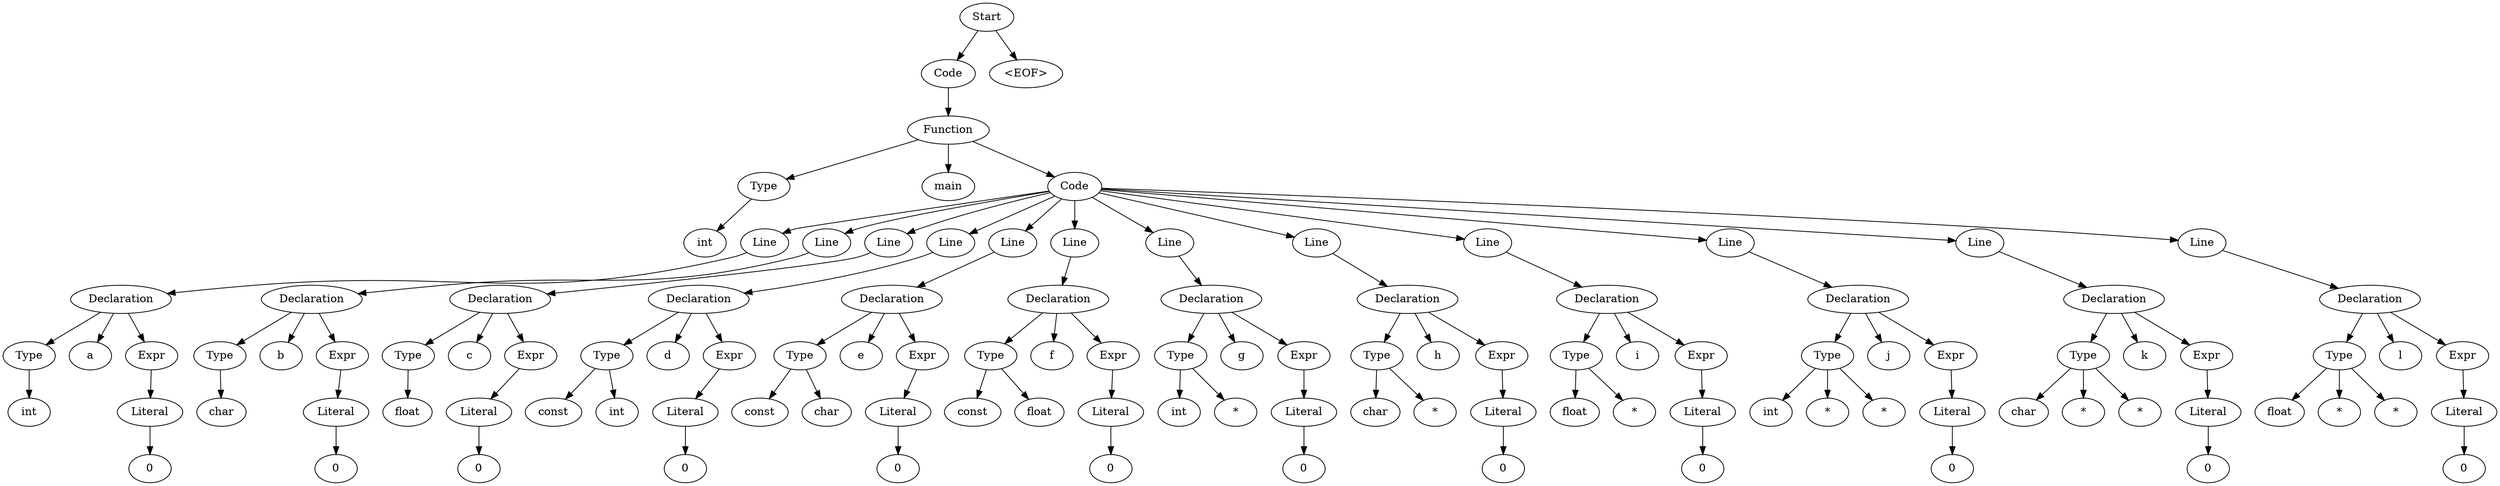 digraph AST {
  "139721060144688" [label="Start"];
  "139721060144688" -> "139721060148000";
  "139721060144688" -> "139721060145168";
  "139721060148000" [label="Code"];
  "139721060148000" -> "139721060145216";
  "139721060145216" [label="Function"];
  "139721060145216" -> "139721060145408";
  "139721060145216" -> "139721060144928";
  "139721060145216" -> "139721060145552";
  "139721060145408" [label="Type"];
  "139721060145408" -> "139721060145024";
  "139721060145024" [label="int"];
  "139721060144928" [label="main"];
  "139721060145552" [label="Code"];
  "139721060145552" -> "139721060144112";
  "139721060145552" -> "139721060143968";
  "139721060145552" -> "139721060142000";
  "139721060145552" -> "139721060140800";
  "139721060145552" -> "139721060139072";
  "139721060145552" -> "139721060352112";
  "139721060145552" -> "139721060353456";
  "139721060145552" -> "139721060354800";
  "139721060145552" -> "139721060356240";
  "139721060145552" -> "139721060357680";
  "139721060145552" -> "139721060359120";
  "139721060145552" -> "139721060360800";
  "139721060144112" [label="Line"];
  "139721060144112" -> "139721060143920";
  "139721060143920" [label="Declaration"];
  "139721060143920" -> "139721060143776";
  "139721060143920" -> "139721060143584";
  "139721060143920" -> "139721060143056";
  "139721060143776" [label="Type"];
  "139721060143776" -> "139721060143632";
  "139721060143632" [label="int"];
  "139721060143584" [label="a"];
  "139721060143056" [label="Expr"];
  "139721060143056" -> "139721060142960";
  "139721060142960" [label="Literal"];
  "139721060142960" -> "139721060142048";
  "139721060142048" [label="0"];
  "139721060143968" [label="Line"];
  "139721060143968" -> "139721060142912";
  "139721060142912" [label="Declaration"];
  "139721060142912" -> "139721060141808";
  "139721060142912" -> "139721060141616";
  "139721060142912" -> "139721060141088";
  "139721060141808" [label="Type"];
  "139721060141808" -> "139721060141664";
  "139721060141664" [label="char"];
  "139721060141616" [label="b"];
  "139721060141088" [label="Expr"];
  "139721060141088" -> "139721060140992";
  "139721060140992" [label="Literal"];
  "139721060140992" -> "139721060140848";
  "139721060140848" [label="0"];
  "139721060142000" [label="Line"];
  "139721060142000" -> "139721060140944";
  "139721060140944" [label="Declaration"];
  "139721060140944" -> "139721060140608";
  "139721060140944" -> "139721060140080";
  "139721060140944" -> "139721060139552";
  "139721060140608" [label="Type"];
  "139721060140608" -> "139721060140128";
  "139721060140128" [label="float"];
  "139721060140080" [label="c"];
  "139721060139552" [label="Expr"];
  "139721060139552" -> "139721060139456";
  "139721060139456" [label="Literal"];
  "139721060139456" -> "139721060139120";
  "139721060139120" [label="0"];
  "139721060140800" [label="Line"];
  "139721060140800" -> "139721060139216";
  "139721060139216" [label="Declaration"];
  "139721060139216" -> "139721060154672";
  "139721060139216" -> "139721060154048";
  "139721060139216" -> "139721060155152";
  "139721060154672" [label="Type"];
  "139721060154672" -> "139721060153616";
  "139721060154672" -> "139721060154192";
  "139721060153616" [label="const"];
  "139721060154192" [label="int"];
  "139721060154048" [label="d"];
  "139721060155152" [label="Expr"];
  "139721060155152" -> "139721060155248";
  "139721060155248" [label="Literal"];
  "139721060155248" -> "139721060352064";
  "139721060352064" [label="0"];
  "139721060139072" [label="Line"];
  "139721060139072" -> "139721060155296";
  "139721060155296" [label="Declaration"];
  "139721060155296" -> "139721060352304";
  "139721060155296" -> "139721060352496";
  "139721060155296" -> "139721060353168";
  "139721060352304" [label="Type"];
  "139721060352304" -> "139721060352448";
  "139721060352304" -> "139721060352640";
  "139721060352448" [label="const"];
  "139721060352640" [label="char"];
  "139721060352496" [label="e"];
  "139721060353168" [label="Expr"];
  "139721060353168" -> "139721060353264";
  "139721060353264" [label="Literal"];
  "139721060353264" -> "139721060353408";
  "139721060353408" [label="0"];
  "139721060352112" [label="Line"];
  "139721060352112" -> "139721060353312";
  "139721060353312" [label="Declaration"];
  "139721060353312" -> "139721060353648";
  "139721060353312" -> "139721060353840";
  "139721060353312" -> "139721060354512";
  "139721060353648" [label="Type"];
  "139721060353648" -> "139721060353792";
  "139721060353648" -> "139721060353984";
  "139721060353792" [label="const"];
  "139721060353984" [label="float"];
  "139721060353840" [label="f"];
  "139721060354512" [label="Expr"];
  "139721060354512" -> "139721060354608";
  "139721060354608" [label="Literal"];
  "139721060354608" -> "139721060354752";
  "139721060354752" [label="0"];
  "139721060353456" [label="Line"];
  "139721060353456" -> "139721060354656";
  "139721060354656" [label="Declaration"];
  "139721060354656" -> "139721060354992";
  "139721060354656" -> "139721060355184";
  "139721060354656" -> "139721060355952";
  "139721060354992" [label="Type"];
  "139721060354992" -> "139721060355136";
  "139721060354992" -> "139721060355328";
  "139721060355136" [label="int"];
  "139721060355328" [label="*"];
  "139721060355184" [label="g"];
  "139721060355952" [label="Expr"];
  "139721060355952" -> "139721060356048";
  "139721060356048" [label="Literal"];
  "139721060356048" -> "139721060356192";
  "139721060356192" [label="0"];
  "139721060354800" [label="Line"];
  "139721060354800" -> "139721060356096";
  "139721060356096" [label="Declaration"];
  "139721060356096" -> "139721060356432";
  "139721060356096" -> "139721060356624";
  "139721060356096" -> "139721060357392";
  "139721060356432" [label="Type"];
  "139721060356432" -> "139721060356576";
  "139721060356432" -> "139721060356768";
  "139721060356576" [label="char"];
  "139721060356768" [label="*"];
  "139721060356624" [label="h"];
  "139721060357392" [label="Expr"];
  "139721060357392" -> "139721060357488";
  "139721060357488" [label="Literal"];
  "139721060357488" -> "139721060357632";
  "139721060357632" [label="0"];
  "139721060356240" [label="Line"];
  "139721060356240" -> "139721060357536";
  "139721060357536" [label="Declaration"];
  "139721060357536" -> "139721060357872";
  "139721060357536" -> "139721060358064";
  "139721060357536" -> "139721060358832";
  "139721060357872" [label="Type"];
  "139721060357872" -> "139721060358016";
  "139721060357872" -> "139721060358208";
  "139721060358016" [label="float"];
  "139721060358208" [label="*"];
  "139721060358064" [label="i"];
  "139721060358832" [label="Expr"];
  "139721060358832" -> "139721060358928";
  "139721060358928" [label="Literal"];
  "139721060358928" -> "139721060359072";
  "139721060359072" [label="0"];
  "139721060357680" [label="Line"];
  "139721060357680" -> "139721060358976";
  "139721060358976" [label="Declaration"];
  "139721060358976" -> "139721060359312";
  "139721060358976" -> "139721060359504";
  "139721060358976" -> "139721060360512";
  "139721060359312" [label="Type"];
  "139721060359312" -> "139721060359456";
  "139721060359312" -> "139721060359648";
  "139721060359312" -> "139721060359792";
  "139721060359456" [label="int"];
  "139721060359648" [label="*"];
  "139721060359792" [label="*"];
  "139721060359504" [label="j"];
  "139721060360512" [label="Expr"];
  "139721060360512" -> "139721060360608";
  "139721060360608" [label="Literal"];
  "139721060360608" -> "139721060360752";
  "139721060360752" [label="0"];
  "139721060359120" [label="Line"];
  "139721060359120" -> "139721060360656";
  "139721060360656" [label="Declaration"];
  "139721060360656" -> "139721060360992";
  "139721060360656" -> "139721060361184";
  "139721060360656" -> "139721060362192";
  "139721060360992" [label="Type"];
  "139721060360992" -> "139721060361136";
  "139721060360992" -> "139721060361328";
  "139721060360992" -> "139721060361472";
  "139721060361136" [label="char"];
  "139721060361328" [label="*"];
  "139721060361472" [label="*"];
  "139721060361184" [label="k"];
  "139721060362192" [label="Expr"];
  "139721060362192" -> "139721060362288";
  "139721060362288" [label="Literal"];
  "139721060362288" -> "139721060362432";
  "139721060362432" [label="0"];
  "139721060360800" [label="Line"];
  "139721060360800" -> "139721060362336";
  "139721060362336" [label="Declaration"];
  "139721060362336" -> "139721060362672";
  "139721060362336" -> "139721060362864";
  "139721060362336" -> "139721060363872";
  "139721060362672" [label="Type"];
  "139721060362672" -> "139721060362816";
  "139721060362672" -> "139721060363008";
  "139721060362672" -> "139721060363152";
  "139721060362816" [label="float"];
  "139721060363008" [label="*"];
  "139721060363152" [label="*"];
  "139721060362864" [label="l"];
  "139721060363872" [label="Expr"];
  "139721060363872" -> "139721060363968";
  "139721060363968" [label="Literal"];
  "139721060363968" -> "139721060364112";
  "139721060364112" [label="0"];
  "139721060145168" [label="<EOF>"];
}
